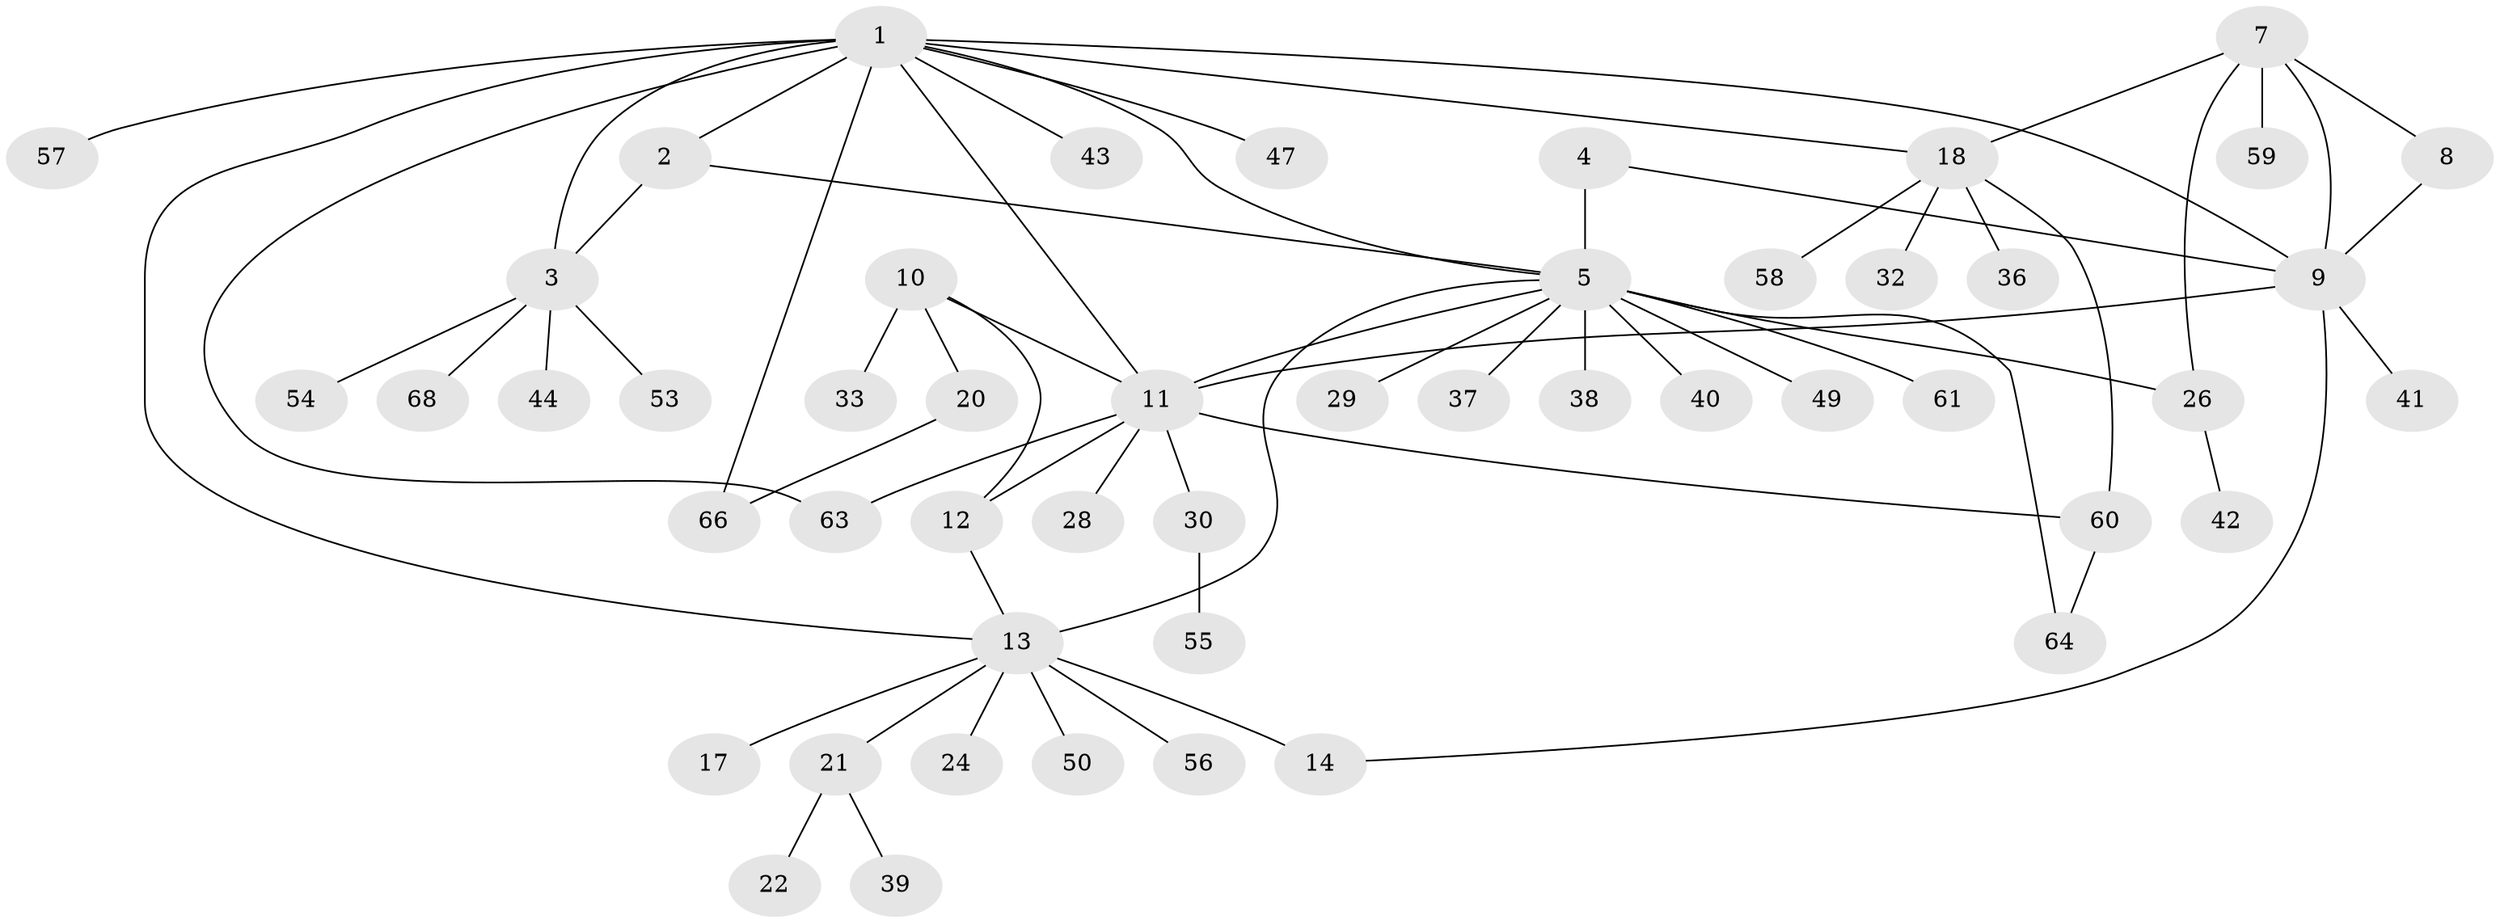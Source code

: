 // Generated by graph-tools (version 1.1) at 2025/24/03/03/25 07:24:13]
// undirected, 50 vertices, 65 edges
graph export_dot {
graph [start="1"]
  node [color=gray90,style=filled];
  1 [super="+25"];
  2 [super="+45"];
  3 [super="+16"];
  4;
  5 [super="+6"];
  7 [super="+52"];
  8 [super="+34"];
  9 [super="+48"];
  10 [super="+62"];
  11 [super="+31"];
  12;
  13 [super="+15"];
  14 [super="+67"];
  17 [super="+46"];
  18 [super="+19"];
  20 [super="+27"];
  21 [super="+23"];
  22;
  24;
  26 [super="+35"];
  28;
  29;
  30;
  32 [super="+51"];
  33;
  36;
  37;
  38;
  39;
  40;
  41;
  42;
  43;
  44;
  47;
  49 [super="+65"];
  50;
  53;
  54;
  55;
  56;
  57;
  58;
  59;
  60;
  61;
  63;
  64;
  66;
  68;
  1 -- 2;
  1 -- 3;
  1 -- 9;
  1 -- 11;
  1 -- 43;
  1 -- 47;
  1 -- 57;
  1 -- 63;
  1 -- 66;
  1 -- 18;
  1 -- 5;
  1 -- 13;
  2 -- 3;
  2 -- 5;
  3 -- 44;
  3 -- 53;
  3 -- 54;
  3 -- 68;
  4 -- 5 [weight=2];
  4 -- 9;
  5 -- 26;
  5 -- 38;
  5 -- 49;
  5 -- 61;
  5 -- 64;
  5 -- 37;
  5 -- 40;
  5 -- 11;
  5 -- 29;
  5 -- 13;
  7 -- 8;
  7 -- 9;
  7 -- 18;
  7 -- 26;
  7 -- 59;
  8 -- 9;
  9 -- 11;
  9 -- 14;
  9 -- 41;
  10 -- 11;
  10 -- 12;
  10 -- 20;
  10 -- 33;
  11 -- 12;
  11 -- 28;
  11 -- 30;
  11 -- 60;
  11 -- 63;
  12 -- 13;
  13 -- 14 [weight=2];
  13 -- 56;
  13 -- 17;
  13 -- 50;
  13 -- 21;
  13 -- 24;
  18 -- 32;
  18 -- 60;
  18 -- 58;
  18 -- 36;
  20 -- 66;
  21 -- 22;
  21 -- 39;
  26 -- 42;
  30 -- 55;
  60 -- 64;
}
